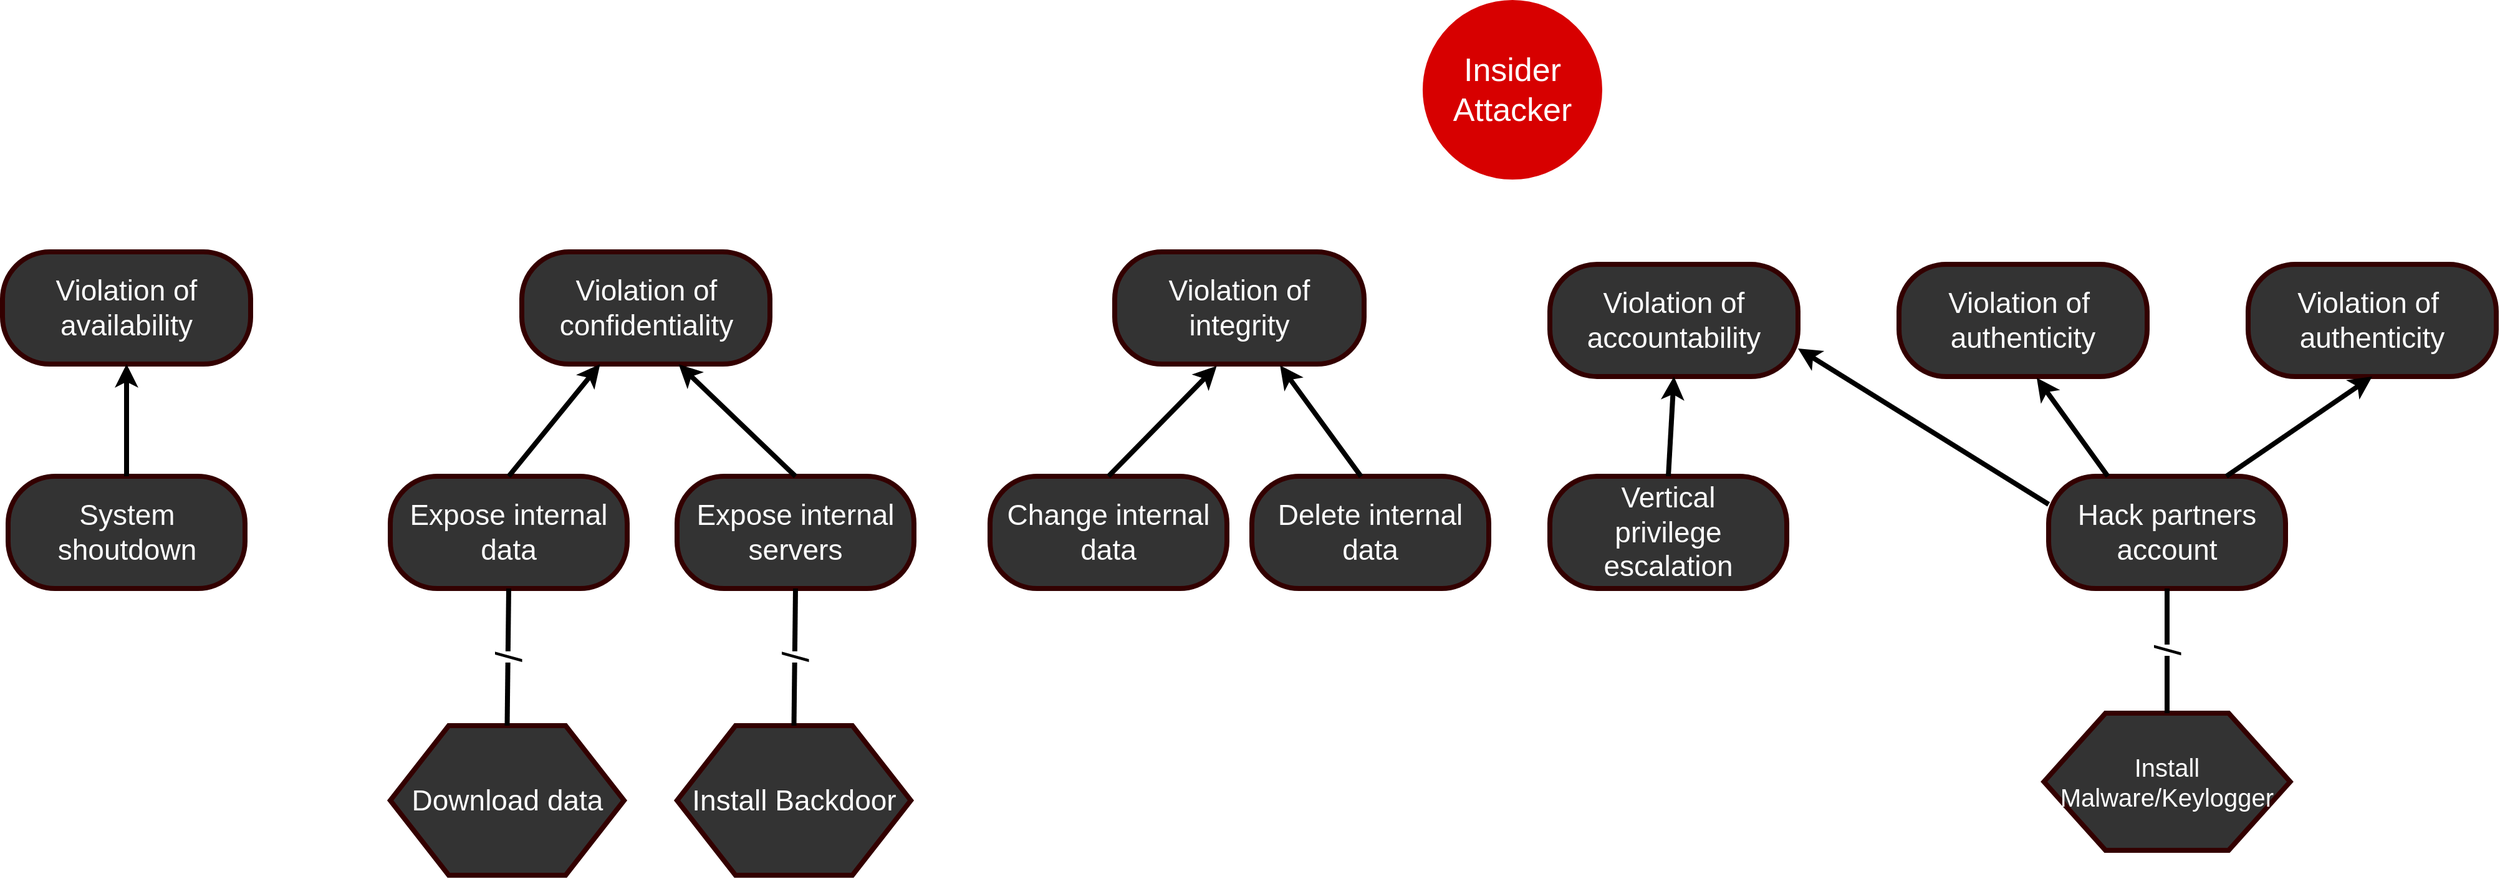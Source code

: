 <mxfile version="13.4.8" type="github">
  <diagram id="2XL2SL_3dRggOfJ1xJ9r" name="Page-1">
    <mxGraphModel dx="2031" dy="1089" grid="1" gridSize="10" guides="1" tooltips="1" connect="1" arrows="1" fold="1" page="1" pageScale="1" pageWidth="827" pageHeight="1169" math="0" shadow="0">
      <root>
        <mxCell id="0" />
        <mxCell id="1" parent="0" />
        <mxCell id="WS7IrizcKd0_ZpTfdwMH-1" value="&lt;font color=&quot;#ffffff&quot; style=&quot;font-size: 26px&quot;&gt;Insider&lt;br&gt;Attacker&lt;br&gt;&lt;/font&gt;" style="ellipse;whiteSpace=wrap;html=1;aspect=fixed;strokeColor=#D70000;strokeWidth=4;fillColor=#D70000;gradientColor=none;" parent="1" vertex="1">
          <mxGeometry x="1390" y="50" width="140" height="140" as="geometry" />
        </mxCell>
        <mxCell id="WS7IrizcKd0_ZpTfdwMH-3" value="&lt;font color=&quot;#ffffff&quot; style=&quot;font-size: 23px&quot;&gt;Violation of confidentiality&lt;/font&gt;&lt;span style=&quot;font-family: monospace ; font-size: 0px&quot;&gt;3CmxGraphModel%3E%3Croot%3E%3CmxCell%20id%3D%220%22%2F%3E%3CmxCell%20id%3D%221%22%20parent%3D%220%22%2F%3E%3CmxCell%20id%3D%222%22%20value%3D%22%26lt%3Bfont%20color%3D%26quot%3B%23ffffff%26quot%3B%20style%3D%26quot%3Bfont-size%3A%2023px%26quot%3B%26gt%3BViolation%20of%20availability%26lt%3B%2Ffont%26gt%3B%22%20style%3D%22rounded%3D1%3BwhiteSpace%3Dwrap%3Bhtml%3D1%3BstrokeColor%3D%23330000%3BstrokeWidth%3D4%3BfillColor%3D%23333333%3BgradientColor%3Dnone%3BarcSize%3D42%3B%22%20vertex%3D%221%22%20parent%3D%221%22%3E%3CmxGeometry%20x%3D%22530%22%20y%3D%22260%22%20width%3D%22199%22%20height%3D%2290%22%20as%3D%22geometry%22%2F%3E%3C%2FmxCell%3E%3C%2Froot%3E%3C%2FmxGraphModel%3E&lt;/span&gt;" style="rounded=1;whiteSpace=wrap;html=1;strokeColor=#330000;strokeWidth=4;fillColor=#333333;gradientColor=none;arcSize=42;" parent="1" vertex="1">
          <mxGeometry x="665.5" y="250" width="199" height="90" as="geometry" />
        </mxCell>
        <mxCell id="WS7IrizcKd0_ZpTfdwMH-4" value="&lt;font color=&quot;#ffffff&quot; style=&quot;font-size: 23px&quot;&gt;Violation of integrity&lt;/font&gt;&lt;span style=&quot;font-family: monospace ; font-size: 0px&quot;&gt;%3CmxGraphModel%3E%3Croot%3E%3CmxCell%20id%3D%220%22%2F%3E%3CmxCell%20id%3D%221%22%20parent%3D%220%22%2F%3E%3CmxCell%20id%3D%222%22%20value%3D%22%26lt%3Bfont%20color%3D%26quot%3B%23ffffff%26quot%3B%20style%3D%26quot%3Bfont-size%3A%2023px%26quot%3B%26gt%3BViolation%20of%20availability%26lt%3B%2Ffont%26gt%3B%22%20style%3D%22rounded%3D1%3BwhiteSpace%3Dwrap%3Bhtml%3D1%3BstrokeColor%3D%23330000%3BstrokeWidth%3D4%3BfillColor%3D%23333333%3BgradientColor%3Dnone%3BarcSize%3D42%3B%22%20vertex%3D%221%22%20parent%3D%221%22%3E%3CmxGeometry%20x%3D%22530%22%20y%3D%22260%22%20width%3D%22199%22%20height%3D%2290%22%20as%3D%22geometry%22%2F%3E%3C%2FmxCell%3E%3C%2Froot%3E%3C%2FmxGraphModel%3E&lt;/span&gt;" style="rounded=1;whiteSpace=wrap;html=1;strokeColor=#330000;strokeWidth=4;fillColor=#333333;gradientColor=none;arcSize=42;" parent="1" vertex="1">
          <mxGeometry x="1141" y="250" width="200" height="90" as="geometry" />
        </mxCell>
        <mxCell id="WS7IrizcKd0_ZpTfdwMH-5" value="&lt;font color=&quot;#ffffff&quot; style=&quot;font-size: 23px&quot;&gt;Violation of accountability&lt;/font&gt;" style="rounded=1;whiteSpace=wrap;html=1;strokeColor=#330000;strokeWidth=4;fillColor=#333333;gradientColor=none;arcSize=42;" parent="1" vertex="1">
          <mxGeometry x="1490" y="260" width="199" height="90" as="geometry" />
        </mxCell>
        <mxCell id="WS7IrizcKd0_ZpTfdwMH-17" value="&lt;font color=&quot;#ffffff&quot;&gt;&lt;span style=&quot;font-size: 23px&quot;&gt;Hack partners account&lt;/span&gt;&lt;/font&gt;" style="rounded=1;whiteSpace=wrap;html=1;strokeColor=#330000;strokeWidth=4;fillColor=#333333;gradientColor=none;arcSize=42;" parent="1" vertex="1">
          <mxGeometry x="1890" y="430" width="190" height="90" as="geometry" />
        </mxCell>
        <mxCell id="WS7IrizcKd0_ZpTfdwMH-18" value="&lt;font color=&quot;#ffffff&quot;&gt;&lt;span style=&quot;font-size: 23px&quot;&gt;Change internal data&lt;/span&gt;&lt;/font&gt;" style="rounded=1;whiteSpace=wrap;html=1;strokeColor=#330000;strokeWidth=4;fillColor=#333333;gradientColor=none;arcSize=42;" parent="1" vertex="1">
          <mxGeometry x="1041" y="430" width="190" height="90" as="geometry" />
        </mxCell>
        <mxCell id="WS7IrizcKd0_ZpTfdwMH-19" value="&lt;font color=&quot;#ffffff&quot;&gt;&lt;span style=&quot;font-size: 23px&quot;&gt;Expose internal data&lt;/span&gt;&lt;/font&gt;" style="rounded=1;whiteSpace=wrap;html=1;strokeColor=#330000;strokeWidth=4;fillColor=#333333;gradientColor=none;arcSize=42;" parent="1" vertex="1">
          <mxGeometry x="560" y="430" width="190" height="90" as="geometry" />
        </mxCell>
        <mxCell id="WS7IrizcKd0_ZpTfdwMH-20" value="&lt;font color=&quot;#ffffff&quot;&gt;&lt;span style=&quot;font-size: 23px&quot;&gt;Expose internal servers&lt;/span&gt;&lt;/font&gt;" style="rounded=1;whiteSpace=wrap;html=1;strokeColor=#330000;strokeWidth=4;fillColor=#333333;gradientColor=none;arcSize=42;" parent="1" vertex="1">
          <mxGeometry x="790" y="430" width="190" height="90" as="geometry" />
        </mxCell>
        <mxCell id="WS7IrizcKd0_ZpTfdwMH-21" value="" style="endArrow=classic;html=1;strokeColor=#000000;strokeWidth=4;fontColor=#FFD966;exitX=0;exitY=0.25;exitDx=0;exitDy=0;entryX=1;entryY=0.75;entryDx=0;entryDy=0;" parent="1" source="WS7IrizcKd0_ZpTfdwMH-17" target="WS7IrizcKd0_ZpTfdwMH-5" edge="1">
          <mxGeometry width="50" height="50" relative="1" as="geometry">
            <mxPoint x="1519.5" y="369" as="sourcePoint" />
            <mxPoint x="1867" y="340" as="targetPoint" />
          </mxGeometry>
        </mxCell>
        <mxCell id="WS7IrizcKd0_ZpTfdwMH-22" value="" style="endArrow=classic;html=1;strokeColor=#000000;strokeWidth=4;fontColor=#FFD966;entryX=0.409;entryY=1.017;entryDx=0;entryDy=0;exitX=0.5;exitY=0;exitDx=0;exitDy=0;entryPerimeter=0;" parent="1" source="WS7IrizcKd0_ZpTfdwMH-18" target="WS7IrizcKd0_ZpTfdwMH-4" edge="1">
          <mxGeometry width="50" height="50" relative="1" as="geometry">
            <mxPoint x="786" y="450" as="sourcePoint" />
            <mxPoint x="850.75" y="340" as="targetPoint" />
          </mxGeometry>
        </mxCell>
        <mxCell id="WS7IrizcKd0_ZpTfdwMH-42" value="&lt;span style=&quot;font-size: 23px&quot;&gt;&lt;font color=&quot;#ffffff&quot;&gt;Vertical&lt;br&gt;privilege escalation&lt;/font&gt;&lt;/span&gt;" style="rounded=1;whiteSpace=wrap;html=1;strokeColor=#330000;strokeWidth=4;fillColor=#333333;gradientColor=none;arcSize=42;" parent="1" vertex="1">
          <mxGeometry x="1490" y="430" width="190" height="90" as="geometry" />
        </mxCell>
        <mxCell id="WS7IrizcKd0_ZpTfdwMH-43" value="" style="endArrow=classic;html=1;strokeColor=#000000;strokeWidth=4;fontColor=#FFD966;entryX=0.5;entryY=1;entryDx=0;entryDy=0;exitX=0.5;exitY=0;exitDx=0;exitDy=0;" parent="1" source="WS7IrizcKd0_ZpTfdwMH-42" target="WS7IrizcKd0_ZpTfdwMH-5" edge="1">
          <mxGeometry width="50" height="50" relative="1" as="geometry">
            <mxPoint x="1995" y="450" as="sourcePoint" />
            <mxPoint x="1816.294" y="350.72" as="targetPoint" />
          </mxGeometry>
        </mxCell>
        <mxCell id="WS7IrizcKd0_ZpTfdwMH-46" value="" style="endArrow=classic;html=1;strokeColor=#000000;strokeWidth=4;fontColor=#FFD966;exitX=0.5;exitY=0;exitDx=0;exitDy=0;" parent="1" source="WS7IrizcKd0_ZpTfdwMH-19" target="WS7IrizcKd0_ZpTfdwMH-3" edge="1">
          <mxGeometry width="50" height="50" relative="1" as="geometry">
            <mxPoint x="1265" y="460" as="sourcePoint" />
            <mxPoint x="1270" y="360" as="targetPoint" />
          </mxGeometry>
        </mxCell>
        <mxCell id="WS7IrizcKd0_ZpTfdwMH-47" value="" style="endArrow=classic;html=1;strokeColor=#000000;strokeWidth=4;fontColor=#FFD966;exitX=0.5;exitY=0;exitDx=0;exitDy=0;entryX=0.632;entryY=1.002;entryDx=0;entryDy=0;entryPerimeter=0;" parent="1" source="WS7IrizcKd0_ZpTfdwMH-20" target="WS7IrizcKd0_ZpTfdwMH-3" edge="1">
          <mxGeometry width="50" height="50" relative="1" as="geometry">
            <mxPoint x="665" y="440" as="sourcePoint" />
            <mxPoint x="738.333" y="350" as="targetPoint" />
          </mxGeometry>
        </mxCell>
        <mxCell id="WS7IrizcKd0_ZpTfdwMH-48" value="&lt;font color=&quot;#ffffff&quot;&gt;&lt;span style=&quot;font-size: 23px&quot;&gt;Delete internal data&lt;/span&gt;&lt;/font&gt;" style="rounded=1;whiteSpace=wrap;html=1;strokeColor=#330000;strokeWidth=4;fillColor=#333333;gradientColor=none;arcSize=42;" parent="1" vertex="1">
          <mxGeometry x="1251" y="430" width="190" height="90" as="geometry" />
        </mxCell>
        <mxCell id="WS7IrizcKd0_ZpTfdwMH-49" value="" style="endArrow=classic;html=1;strokeColor=#000000;strokeWidth=4;fontColor=#FFD966;exitX=0.461;exitY=0.002;exitDx=0;exitDy=0;entryX=0.663;entryY=1.012;entryDx=0;entryDy=0;entryPerimeter=0;exitPerimeter=0;" parent="1" source="WS7IrizcKd0_ZpTfdwMH-48" target="WS7IrizcKd0_ZpTfdwMH-4" edge="1">
          <mxGeometry width="50" height="50" relative="1" as="geometry">
            <mxPoint x="1146" y="440" as="sourcePoint" />
            <mxPoint x="1276" y="340" as="targetPoint" />
          </mxGeometry>
        </mxCell>
        <mxCell id="9C9STiDl3VXLeSe7z0o2-1" value="&lt;font style=&quot;font-size: 23px&quot;&gt;Download data&lt;/font&gt;" style="shape=hexagon;perimeter=hexagonPerimeter2;whiteSpace=wrap;html=1;fillColor=#333333;fontColor=#FFFFFF;rounded=0;strokeWidth=4;strokeColor=#330000;" parent="1" vertex="1">
          <mxGeometry x="560" y="630" width="187.5" height="120" as="geometry" />
        </mxCell>
        <mxCell id="9C9STiDl3VXLeSe7z0o2-7" value="&lt;font style=&quot;font-size: 23px&quot;&gt;Install Backdoor&lt;/font&gt;" style="shape=hexagon;perimeter=hexagonPerimeter2;whiteSpace=wrap;html=1;fillColor=#333333;fontColor=#FFFFFF;rounded=0;strokeWidth=4;strokeColor=#330000;" parent="1" vertex="1">
          <mxGeometry x="790" y="630" width="187.5" height="120" as="geometry" />
        </mxCell>
        <mxCell id="9C9STiDl3VXLeSe7z0o2-8" value="/" style="endArrow=none;html=1;fontColor=#000000;exitX=0.5;exitY=0;exitDx=0;exitDy=0;entryX=0.5;entryY=1;entryDx=0;entryDy=0;strokeWidth=4;horizontal=0;fontSize=30;" parent="1" source="9C9STiDl3VXLeSe7z0o2-1" target="WS7IrizcKd0_ZpTfdwMH-19" edge="1">
          <mxGeometry width="50" height="50" relative="1" as="geometry">
            <mxPoint x="910" y="640" as="sourcePoint" />
            <mxPoint x="960" y="590" as="targetPoint" />
          </mxGeometry>
        </mxCell>
        <mxCell id="9C9STiDl3VXLeSe7z0o2-10" value="/" style="endArrow=none;html=1;fontColor=#000000;exitX=0.5;exitY=0;exitDx=0;exitDy=0;entryX=0.5;entryY=1;entryDx=0;entryDy=0;strokeWidth=4;horizontal=0;fontSize=30;" parent="1" source="9C9STiDl3VXLeSe7z0o2-7" target="WS7IrizcKd0_ZpTfdwMH-20" edge="1">
          <mxGeometry width="50" height="50" relative="1" as="geometry">
            <mxPoint x="663.75" y="640" as="sourcePoint" />
            <mxPoint x="665" y="530" as="targetPoint" />
          </mxGeometry>
        </mxCell>
        <mxCell id="9C9STiDl3VXLeSe7z0o2-14" value="&lt;font style=&quot;font-size: 20px&quot;&gt;Install Malware/Keylogger&lt;/font&gt;" style="shape=hexagon;perimeter=hexagonPerimeter2;whiteSpace=wrap;html=1;fillColor=#333333;fontColor=#FFFFFF;rounded=0;strokeWidth=4;strokeColor=#330000;horizontal=1;verticalAlign=middle;labelPosition=center;verticalLabelPosition=middle;align=center;" parent="1" vertex="1">
          <mxGeometry x="1886.25" y="620" width="197.5" height="110" as="geometry" />
        </mxCell>
        <mxCell id="9C9STiDl3VXLeSe7z0o2-15" value="/" style="endArrow=none;html=1;fontColor=#000000;exitX=0.5;exitY=0;exitDx=0;exitDy=0;strokeWidth=4;horizontal=0;fontSize=30;entryX=0.5;entryY=1;entryDx=0;entryDy=0;" parent="1" source="9C9STiDl3VXLeSe7z0o2-14" target="WS7IrizcKd0_ZpTfdwMH-17" edge="1">
          <mxGeometry width="50" height="50" relative="1" as="geometry">
            <mxPoint x="893.75" y="640" as="sourcePoint" />
            <mxPoint x="895" y="530" as="targetPoint" />
          </mxGeometry>
        </mxCell>
        <mxCell id="QCyph_HzEFhPEeC0YI5Y-4" value="&lt;font color=&quot;#ffffff&quot; style=&quot;font-size: 23px&quot;&gt;Violation of availability&lt;/font&gt;&lt;span style=&quot;font-family: monospace ; font-size: 0px&quot;&gt;3CmxGraphModel%3E%3Croot%3E%3CmxCell%20id%3D%220%22%2F%3E%3CmxCell%20id%3D%221%22%20parent%3D%220%22%2F%3E%3CmxCell%20id%3D%222%22%20value%3D%22%26lt%3Bfont%20color%3D%26quot%3B%23ffffff%26quot%3B%20style%3D%26quot%3Bfont-size%3A%2023px%26quot%3B%26gt%3BViolation%20of%20availability%26lt%3B%2Ffont%26gt%3B%22%20style%3D%22rounded%3D1%3BwhiteSpace%3Dwrap%3Bhtml%3D1%3BstrokeColor%3D%23330000%3BstrokeWidth%3D4%3BfillColor%3D%23333333%3BgradientColor%3Dnone%3BarcSize%3D42%3B%22%20vertex%3D%221%22%20parent%3D%221%22%3E%3CmxGeometry%20x%3D%22530%22%20y%3D%22260%22%20width%3D%22199%22%20height%3D%2290%22%20as%3D%22geometry%22%2F%3E%3C%2FmxCell%3E%3C%2Froot%3E%3C%2FmxGraphModel%3E&lt;/span&gt;" style="rounded=1;whiteSpace=wrap;html=1;strokeColor=#330000;strokeWidth=4;fillColor=#333333;gradientColor=none;arcSize=42;" vertex="1" parent="1">
          <mxGeometry x="249" y="250" width="199" height="90" as="geometry" />
        </mxCell>
        <mxCell id="QCyph_HzEFhPEeC0YI5Y-5" value="&lt;font color=&quot;#ffffff&quot; style=&quot;font-size: 23px&quot;&gt;Violation of&amp;nbsp; authenticity&lt;/font&gt;&lt;span style=&quot;font-family: monospace ; font-size: 0px&quot;&gt;%3E%3Croot%3E%3CmxCell%20id%3D%220%22%2F%3E%3CmxCell%20id%3D%221%22%20parent%3D%220%22%2F%3E%3CmxCell%20id%3D%222%22%20value%3D%22%26lt%3Bfont%20color%3D%26quot%3B%23ffffff%26quot%3B%20style%3D%26quot%3Bfont-size%3A%2023px%26quot%3B%26gt%3BViolation%20of%20availability%26lt%3B%2Ffont%26gt%3B%22%20style%3D%22rounded%3D1%3BwhiteSpace%3Dwrap%3Bhtml%3D1%3BstrokeColor%3D%23330000%3BstrokeWidth%3D4%3BfillColor%3D%23333333%3BgradientColor%3Dnone%3BarcSize%3D42%3B%22%20vertex%3D%221%22%20parent%3D%221%22%3E%3CmxGeometry%20x%3D%22530%22%20y%3D%22260%22%20width%3D%22199%22%20height%3D%2290%22%20as%3D%22geometry%22%2F%3E%3C%2FmxCell%3E%3C%2Froot%3E%3C%2FmxGraphModel%3E&lt;/span&gt;" style="rounded=1;whiteSpace=wrap;html=1;strokeColor=#330000;strokeWidth=4;fillColor=#333333;gradientColor=none;arcSize=42;" vertex="1" parent="1">
          <mxGeometry x="1770" y="260" width="199" height="90" as="geometry" />
        </mxCell>
        <mxCell id="QCyph_HzEFhPEeC0YI5Y-6" value="&lt;font color=&quot;#ffffff&quot; style=&quot;font-size: 23px&quot;&gt;Violation of&amp;nbsp; authenticity&lt;/font&gt;&lt;span style=&quot;font-family: monospace ; font-size: 0px&quot;&gt;%3E%3Croot%3E%3CmxCell%20id%3D%220%22%2F%3E%3CmxCell%20id%3D%221%22%20parent%3D%220%22%2F%3E%3CmxCell%20id%3D%222%22%20value%3D%22%26lt%3Bfont%20color%3D%26quot%3B%23ffffff%26quot%3B%20style%3D%26quot%3Bfont-size%3A%2023px%26quot%3B%26gt%3BViolation%20of%20availability%26lt%3B%2Ffont%26gt%3B%22%20style%3D%22rounded%3D1%3BwhiteSpace%3Dwrap%3Bhtml%3D1%3BstrokeColor%3D%23330000%3BstrokeWidth%3D4%3BfillColor%3D%23333333%3BgradientColor%3Dnone%3BarcSize%3D42%3B%22%20vertex%3D%221%22%20parent%3D%221%22%3E%3CmxGeometry%20x%3D%22530%22%20y%3D%22260%22%20width%3D%22199%22%20height%3D%2290%22%20as%3D%22geometry%22%2F%3E%3C%2FmxCell%3E%3C%2Froot%3E%3C%2FmxGraphModel%3E&lt;/span&gt;" style="rounded=1;whiteSpace=wrap;html=1;strokeColor=#330000;strokeWidth=4;fillColor=#333333;gradientColor=none;arcSize=42;" vertex="1" parent="1">
          <mxGeometry x="2050" y="260" width="199" height="90" as="geometry" />
        </mxCell>
        <mxCell id="QCyph_HzEFhPEeC0YI5Y-7" value="" style="endArrow=classic;html=1;strokeColor=#000000;strokeWidth=4;fontColor=#FFD966;exitX=0.75;exitY=0;exitDx=0;exitDy=0;entryX=0.5;entryY=1;entryDx=0;entryDy=0;" edge="1" parent="1" source="WS7IrizcKd0_ZpTfdwMH-17" target="QCyph_HzEFhPEeC0YI5Y-6">
          <mxGeometry width="50" height="50" relative="1" as="geometry">
            <mxPoint x="1995" y="440" as="sourcePoint" />
            <mxPoint x="1886.912" y="349.82" as="targetPoint" />
          </mxGeometry>
        </mxCell>
        <mxCell id="QCyph_HzEFhPEeC0YI5Y-9" value="" style="endArrow=classic;html=1;strokeColor=#000000;strokeWidth=4;fontColor=#FFD966;exitX=0.25;exitY=0;exitDx=0;exitDy=0;entryX=0.555;entryY=1.011;entryDx=0;entryDy=0;entryPerimeter=0;" edge="1" parent="1" source="WS7IrizcKd0_ZpTfdwMH-17" target="QCyph_HzEFhPEeC0YI5Y-5">
          <mxGeometry width="50" height="50" relative="1" as="geometry">
            <mxPoint x="2042.5" y="440" as="sourcePoint" />
            <mxPoint x="2169.5" y="350" as="targetPoint" />
          </mxGeometry>
        </mxCell>
        <mxCell id="QCyph_HzEFhPEeC0YI5Y-10" value="&lt;font color=&quot;#ffffff&quot;&gt;&lt;span style=&quot;font-size: 23px&quot;&gt;System shoutdown&lt;/span&gt;&lt;/font&gt;" style="rounded=1;whiteSpace=wrap;html=1;strokeColor=#330000;strokeWidth=4;fillColor=#333333;gradientColor=none;arcSize=42;" vertex="1" parent="1">
          <mxGeometry x="253.5" y="430" width="190" height="90" as="geometry" />
        </mxCell>
        <mxCell id="QCyph_HzEFhPEeC0YI5Y-11" value="" style="endArrow=classic;html=1;strokeColor=#000000;strokeWidth=4;fontColor=#FFD966;exitX=0.5;exitY=0;exitDx=0;exitDy=0;entryX=0.5;entryY=1;entryDx=0;entryDy=0;" edge="1" parent="1" source="QCyph_HzEFhPEeC0YI5Y-10" target="QCyph_HzEFhPEeC0YI5Y-4">
          <mxGeometry width="50" height="50" relative="1" as="geometry">
            <mxPoint x="665" y="440" as="sourcePoint" />
            <mxPoint x="738.333" y="350" as="targetPoint" />
          </mxGeometry>
        </mxCell>
      </root>
    </mxGraphModel>
  </diagram>
</mxfile>
